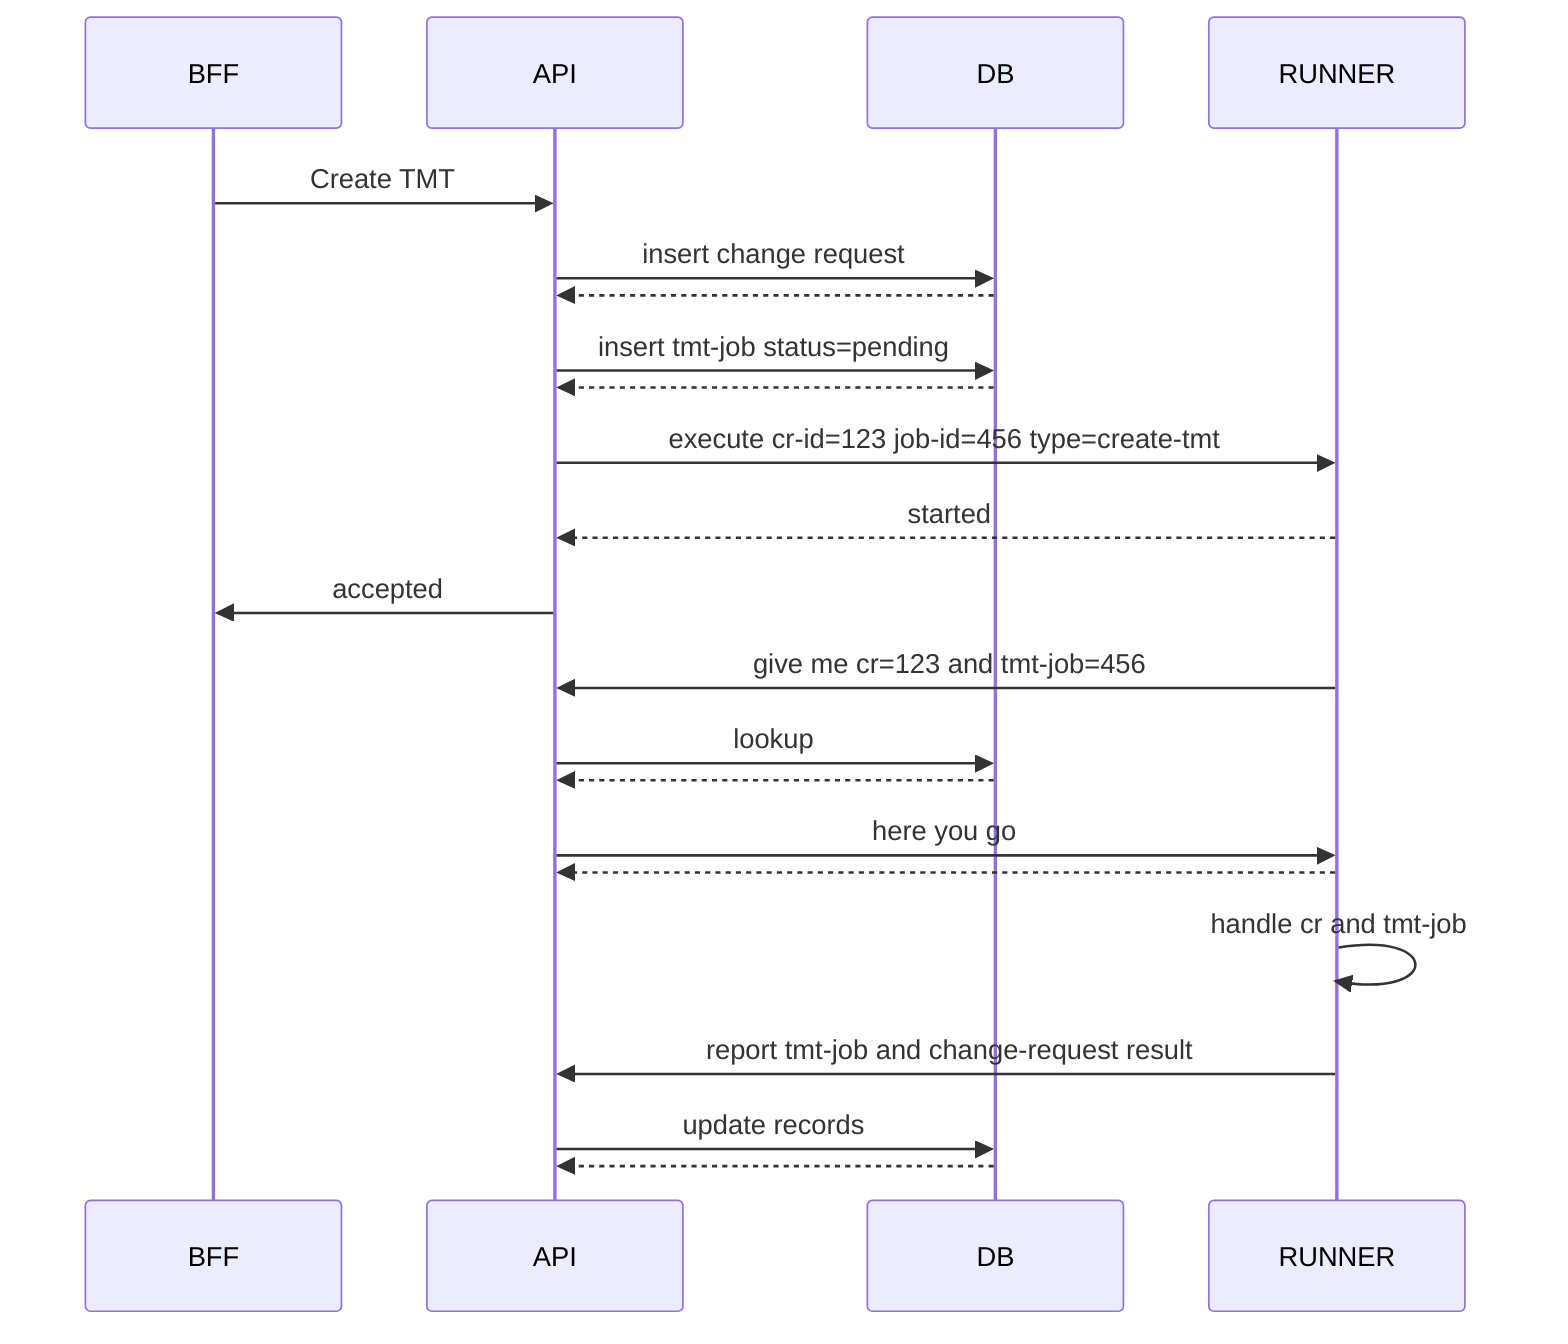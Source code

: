 sequenceDiagram
    participant bff as BFF
    participant api as API
    participant db as DB
    participant r as RUNNER

    bff ->> api: Create TMT
    api ->> db: insert change request
    db -->> api: 
    api ->> db: insert tmt-job status=pending
    db -->> api: 
    api ->> r: execute cr-id=123 job-id=456 type=create-tmt
    r -->> api: started
    api ->> bff: accepted

    r ->> api: give me cr=123 and tmt-job=456
    api ->> db: lookup
    db -->> api: 
    api ->> r: here you go
    r -->> api: 

    r ->> r: handle cr and tmt-job

    r ->> api: report tmt-job and change-request result
    api ->> db: update records
    db -->> api: